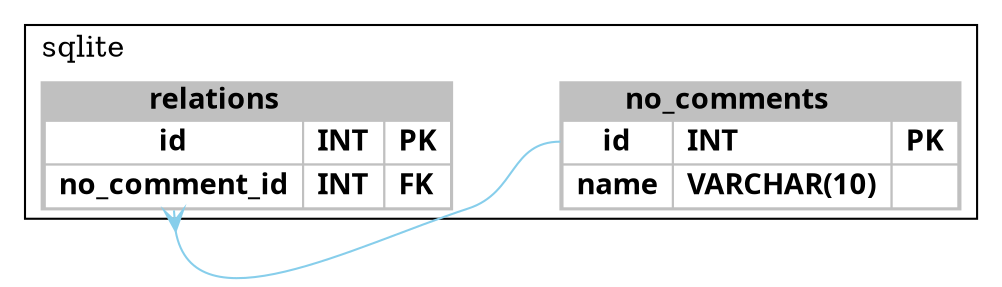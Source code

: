 digraph {
	graph [bgcolor=white dpi=350 fontcolor=black label=<> labeljust=c labelloc=t margin=0 rankdir=LR]
	node [fontname="Yu Mincho Demibold" shape=none]
	edge [color=skyblue]
	subgraph cluster_sqlite {
		color=black fontcolor=black label=sqlite labeljust=l
		sqlite_no_comments [label=<<font color="black"><table border="1" cellspacing="0" cellpadding="0" color="gray" bgcolor="gray"><tr><td colspan="2"><b>no_comments</b></td></tr><tr><td bgcolor="white" cellpadding="2" port="id"> id </td><td bgcolor="white" cellpadding="2" align="left"> INT </td><td bgcolor="white" cellpadding="2" align="left"> PK </td></tr><tr><td bgcolor="white" cellpadding="2" port="name"> name </td><td bgcolor="white" cellpadding="2" align="left"> VARCHAR(10) </td><td bgcolor="white" cellpadding="2" align="left">  </td></tr></table></font>>]
		sqlite_relations [label=<<font color="black"><table border="1" cellspacing="0" cellpadding="0" color="gray" bgcolor="gray"><tr><td colspan="2"><b>relations</b></td></tr><tr><td bgcolor="white" cellpadding="2" port="id"> id </td><td bgcolor="white" cellpadding="2" align="left"> INT </td><td bgcolor="white" cellpadding="2" align="left"> PK </td></tr><tr><td bgcolor="white" cellpadding="2" port="no_comment_id"> no_comment_id </td><td bgcolor="white" cellpadding="2" align="left"> INT </td><td bgcolor="white" cellpadding="2" align="left"> FK </td></tr></table></font>>]
	}
	sqlite_relations:no_comment_id -> sqlite_no_comments:id [arrowtail=crow dir=back]
}
